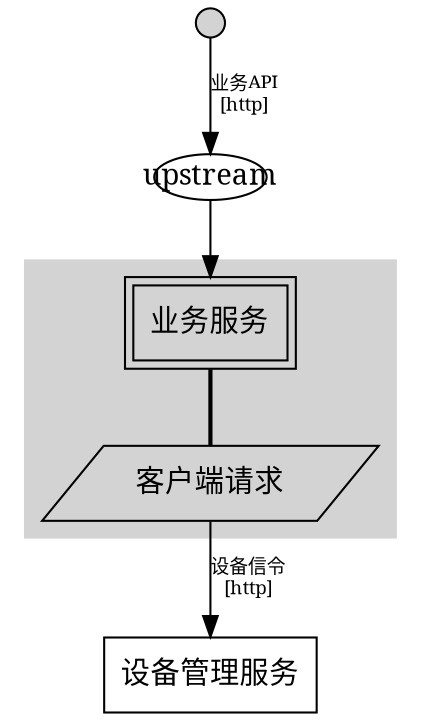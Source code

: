 digraph G {
edge[fontname="simsun"];
node[fontname="simsun"];
graph[fontname="simsun"];
label = "";
module_node_0[shape=circle, width=.2, style=filled, label=""];
module_node_1[height=.3, fixedsize=true, label="upstream"];
module_node_1->services_node_0;
module_node_0->module_node_1[fontsize=9, label="业务API\n[http]"];
module_node_2[shape=box, label="设备管理服务"];
services_node_1->module_node_2[fontsize=9, label="设备信令\n[http]"];
subgraph cluster_module_node_3 {
style = filled;
color = lightgrey;
label = "";
services_node_0[shape=box, peripheries=2, label="业务服务"];
services_node_1[shape=polygon, skew=.5, label="客户端请求"];
services_node_0->services_node_1[style=bold, arrowhead=none];
}
}